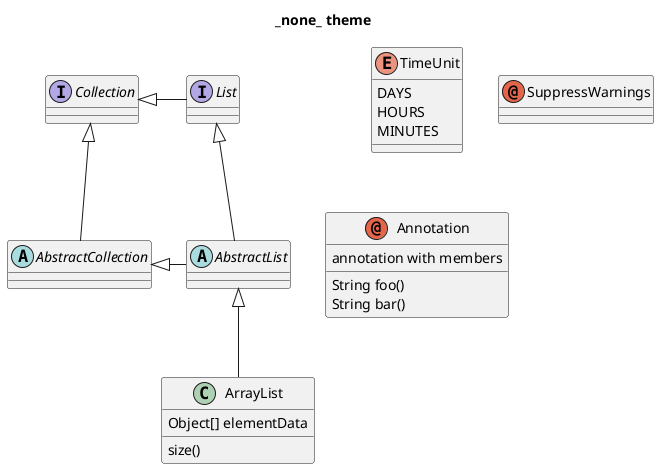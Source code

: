 ' Do not edit
' Theme Gallery
' autogenerated by script
'
@startuml
!theme _none_
title _none_ theme
abstract class AbstractList
abstract AbstractCollection
interface List
interface Collection

List <|-- AbstractList
Collection <|-- AbstractCollection

Collection <|- List
AbstractCollection <|- AbstractList
AbstractList <|-- ArrayList

class ArrayList {
  Object[] elementData
  size()
}

enum TimeUnit {
  DAYS
  HOURS
  MINUTES
}

annotation SuppressWarnings

annotation Annotation {
  annotation with members
  String foo()
  String bar()
}
@enduml